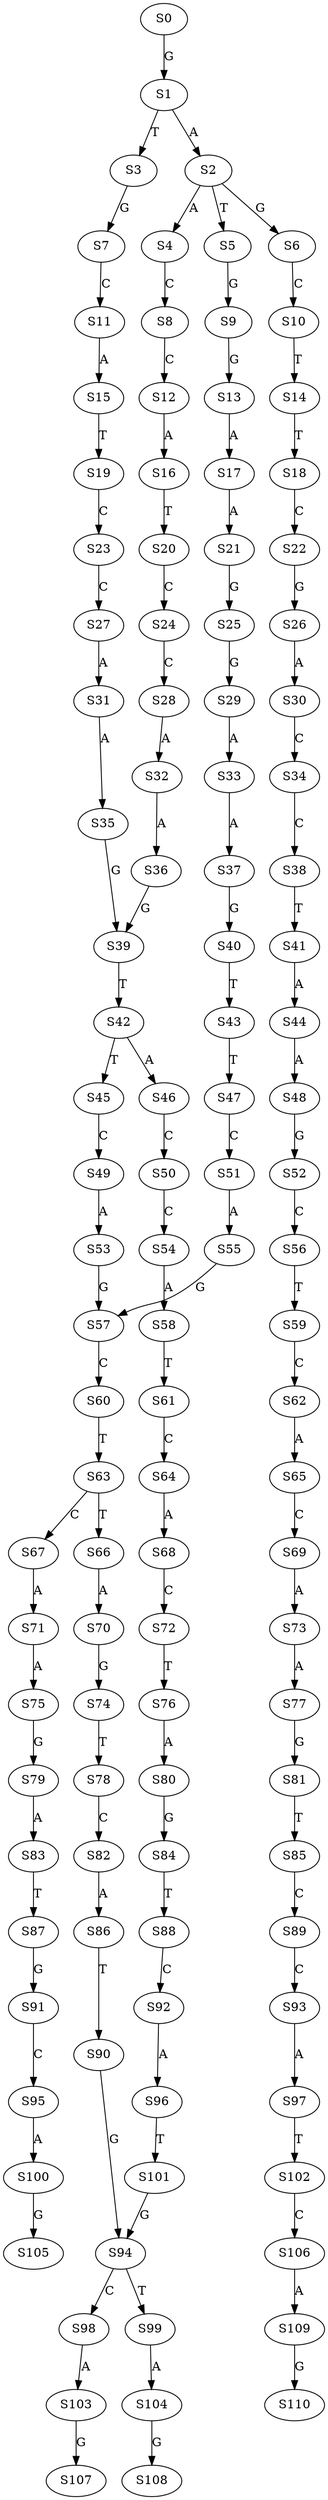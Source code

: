 strict digraph  {
	S0 -> S1 [ label = G ];
	S1 -> S2 [ label = A ];
	S1 -> S3 [ label = T ];
	S2 -> S4 [ label = A ];
	S2 -> S5 [ label = T ];
	S2 -> S6 [ label = G ];
	S3 -> S7 [ label = G ];
	S4 -> S8 [ label = C ];
	S5 -> S9 [ label = G ];
	S6 -> S10 [ label = C ];
	S7 -> S11 [ label = C ];
	S8 -> S12 [ label = C ];
	S9 -> S13 [ label = G ];
	S10 -> S14 [ label = T ];
	S11 -> S15 [ label = A ];
	S12 -> S16 [ label = A ];
	S13 -> S17 [ label = A ];
	S14 -> S18 [ label = T ];
	S15 -> S19 [ label = T ];
	S16 -> S20 [ label = T ];
	S17 -> S21 [ label = A ];
	S18 -> S22 [ label = C ];
	S19 -> S23 [ label = C ];
	S20 -> S24 [ label = C ];
	S21 -> S25 [ label = G ];
	S22 -> S26 [ label = G ];
	S23 -> S27 [ label = C ];
	S24 -> S28 [ label = C ];
	S25 -> S29 [ label = G ];
	S26 -> S30 [ label = A ];
	S27 -> S31 [ label = A ];
	S28 -> S32 [ label = A ];
	S29 -> S33 [ label = A ];
	S30 -> S34 [ label = C ];
	S31 -> S35 [ label = A ];
	S32 -> S36 [ label = A ];
	S33 -> S37 [ label = A ];
	S34 -> S38 [ label = C ];
	S35 -> S39 [ label = G ];
	S36 -> S39 [ label = G ];
	S37 -> S40 [ label = G ];
	S38 -> S41 [ label = T ];
	S39 -> S42 [ label = T ];
	S40 -> S43 [ label = T ];
	S41 -> S44 [ label = A ];
	S42 -> S45 [ label = T ];
	S42 -> S46 [ label = A ];
	S43 -> S47 [ label = T ];
	S44 -> S48 [ label = A ];
	S45 -> S49 [ label = C ];
	S46 -> S50 [ label = C ];
	S47 -> S51 [ label = C ];
	S48 -> S52 [ label = G ];
	S49 -> S53 [ label = A ];
	S50 -> S54 [ label = C ];
	S51 -> S55 [ label = A ];
	S52 -> S56 [ label = C ];
	S53 -> S57 [ label = G ];
	S54 -> S58 [ label = A ];
	S55 -> S57 [ label = G ];
	S56 -> S59 [ label = T ];
	S57 -> S60 [ label = C ];
	S58 -> S61 [ label = T ];
	S59 -> S62 [ label = C ];
	S60 -> S63 [ label = T ];
	S61 -> S64 [ label = C ];
	S62 -> S65 [ label = A ];
	S63 -> S66 [ label = T ];
	S63 -> S67 [ label = C ];
	S64 -> S68 [ label = A ];
	S65 -> S69 [ label = C ];
	S66 -> S70 [ label = A ];
	S67 -> S71 [ label = A ];
	S68 -> S72 [ label = C ];
	S69 -> S73 [ label = A ];
	S70 -> S74 [ label = G ];
	S71 -> S75 [ label = A ];
	S72 -> S76 [ label = T ];
	S73 -> S77 [ label = A ];
	S74 -> S78 [ label = T ];
	S75 -> S79 [ label = G ];
	S76 -> S80 [ label = A ];
	S77 -> S81 [ label = G ];
	S78 -> S82 [ label = C ];
	S79 -> S83 [ label = A ];
	S80 -> S84 [ label = G ];
	S81 -> S85 [ label = T ];
	S82 -> S86 [ label = A ];
	S83 -> S87 [ label = T ];
	S84 -> S88 [ label = T ];
	S85 -> S89 [ label = C ];
	S86 -> S90 [ label = T ];
	S87 -> S91 [ label = G ];
	S88 -> S92 [ label = C ];
	S89 -> S93 [ label = C ];
	S90 -> S94 [ label = G ];
	S91 -> S95 [ label = C ];
	S92 -> S96 [ label = A ];
	S93 -> S97 [ label = A ];
	S94 -> S98 [ label = C ];
	S94 -> S99 [ label = T ];
	S95 -> S100 [ label = A ];
	S96 -> S101 [ label = T ];
	S97 -> S102 [ label = T ];
	S98 -> S103 [ label = A ];
	S99 -> S104 [ label = A ];
	S100 -> S105 [ label = G ];
	S101 -> S94 [ label = G ];
	S102 -> S106 [ label = C ];
	S103 -> S107 [ label = G ];
	S104 -> S108 [ label = G ];
	S106 -> S109 [ label = A ];
	S109 -> S110 [ label = G ];
}
